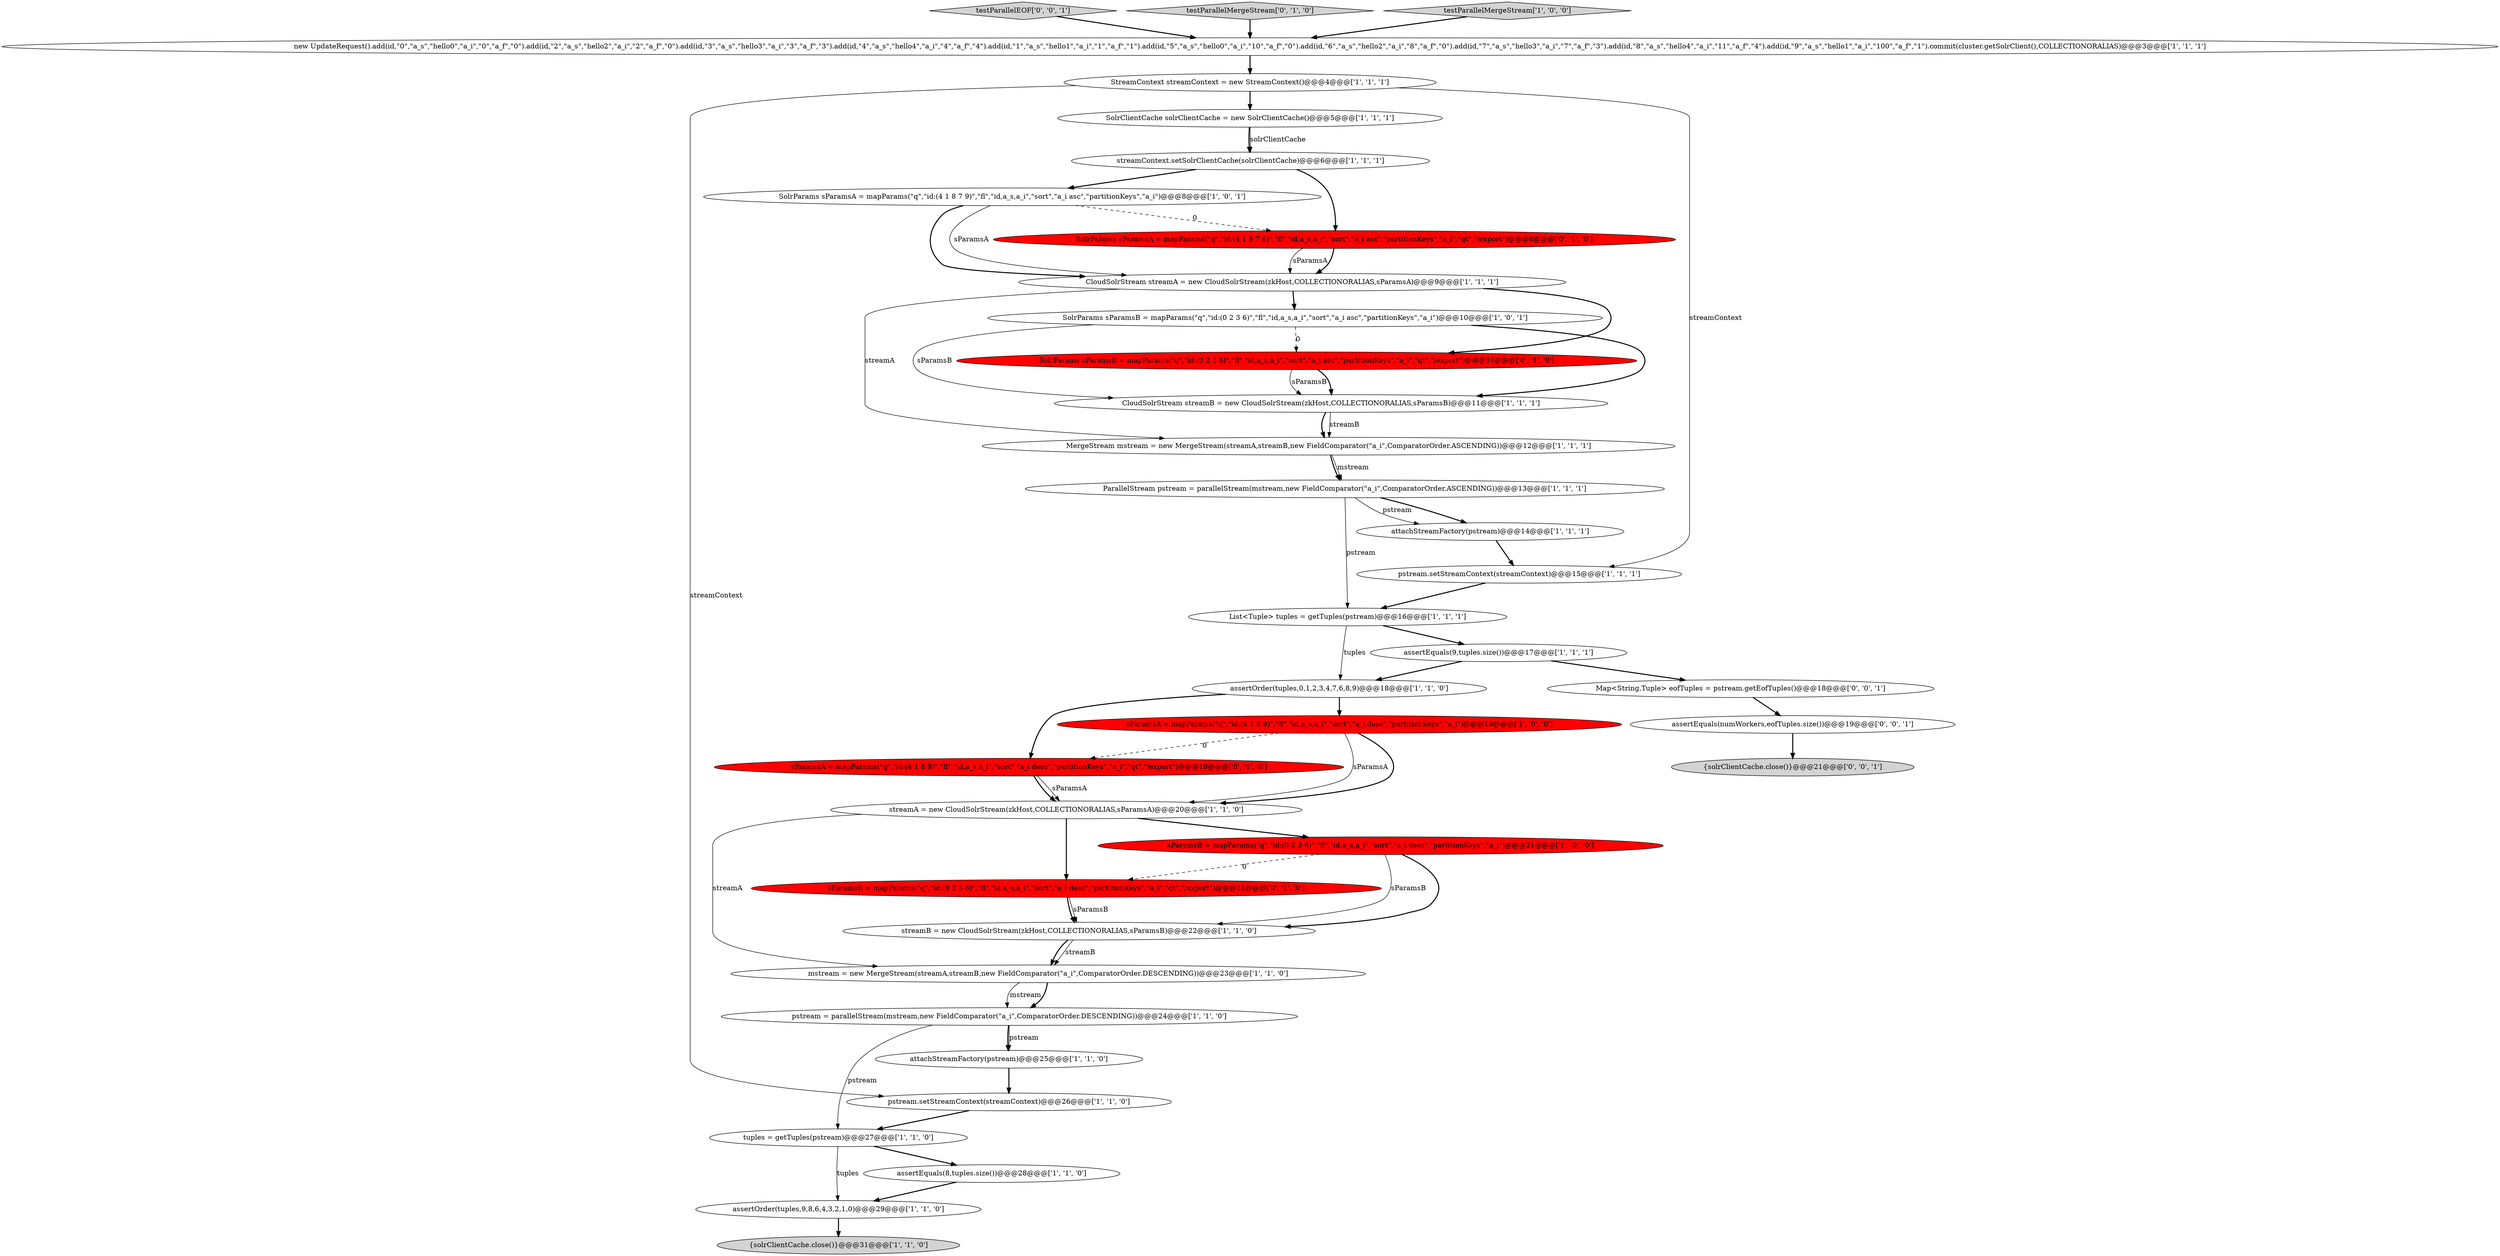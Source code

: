 digraph {
13 [style = filled, label = "streamContext.setSolrClientCache(solrClientCache)@@@6@@@['1', '1', '1']", fillcolor = white, shape = ellipse image = "AAA0AAABBB1BBB"];
0 [style = filled, label = "assertEquals(9,tuples.size())@@@17@@@['1', '1', '1']", fillcolor = white, shape = ellipse image = "AAA0AAABBB1BBB"];
22 [style = filled, label = "ParallelStream pstream = parallelStream(mstream,new FieldComparator(\"a_i\",ComparatorOrder.ASCENDING))@@@13@@@['1', '1', '1']", fillcolor = white, shape = ellipse image = "AAA0AAABBB1BBB"];
19 [style = filled, label = "{solrClientCache.close()}@@@31@@@['1', '1', '0']", fillcolor = lightgray, shape = ellipse image = "AAA0AAABBB1BBB"];
18 [style = filled, label = "tuples = getTuples(pstream)@@@27@@@['1', '1', '0']", fillcolor = white, shape = ellipse image = "AAA0AAABBB1BBB"];
25 [style = filled, label = "pstream = parallelStream(mstream,new FieldComparator(\"a_i\",ComparatorOrder.DESCENDING))@@@24@@@['1', '1', '0']", fillcolor = white, shape = ellipse image = "AAA0AAABBB1BBB"];
35 [style = filled, label = "testParallelEOF['0', '0', '1']", fillcolor = lightgray, shape = diamond image = "AAA0AAABBB3BBB"];
33 [style = filled, label = "Map<String,Tuple> eofTuples = pstream.getEofTuples()@@@18@@@['0', '0', '1']", fillcolor = white, shape = ellipse image = "AAA0AAABBB3BBB"];
5 [style = filled, label = "StreamContext streamContext = new StreamContext()@@@4@@@['1', '1', '1']", fillcolor = white, shape = ellipse image = "AAA0AAABBB1BBB"];
32 [style = filled, label = "testParallelMergeStream['0', '1', '0']", fillcolor = lightgray, shape = diamond image = "AAA0AAABBB2BBB"];
20 [style = filled, label = "streamB = new CloudSolrStream(zkHost,COLLECTIONORALIAS,sParamsB)@@@22@@@['1', '1', '0']", fillcolor = white, shape = ellipse image = "AAA0AAABBB1BBB"];
3 [style = filled, label = "testParallelMergeStream['1', '0', '0']", fillcolor = lightgray, shape = diamond image = "AAA0AAABBB1BBB"];
30 [style = filled, label = "sParamsA = mapParams(\"q\",\"id:(4 1 8 9)\",\"fl\",\"id,a_s,a_i\",\"sort\",\"a_i desc\",\"partitionKeys\",\"a_i\",\"qt\",\"/export\")@@@19@@@['0', '1', '0']", fillcolor = red, shape = ellipse image = "AAA1AAABBB2BBB"];
2 [style = filled, label = "sParamsA = mapParams(\"q\",\"id:(4 1 8 9)\",\"fl\",\"id,a_s,a_i\",\"sort\",\"a_i desc\",\"partitionKeys\",\"a_i\")@@@19@@@['1', '0', '0']", fillcolor = red, shape = ellipse image = "AAA1AAABBB1BBB"];
7 [style = filled, label = "mstream = new MergeStream(streamA,streamB,new FieldComparator(\"a_i\",ComparatorOrder.DESCENDING))@@@23@@@['1', '1', '0']", fillcolor = white, shape = ellipse image = "AAA0AAABBB1BBB"];
26 [style = filled, label = "pstream.setStreamContext(streamContext)@@@15@@@['1', '1', '1']", fillcolor = white, shape = ellipse image = "AAA0AAABBB1BBB"];
27 [style = filled, label = "attachStreamFactory(pstream)@@@25@@@['1', '1', '0']", fillcolor = white, shape = ellipse image = "AAA0AAABBB1BBB"];
12 [style = filled, label = "List<Tuple> tuples = getTuples(pstream)@@@16@@@['1', '1', '1']", fillcolor = white, shape = ellipse image = "AAA0AAABBB1BBB"];
9 [style = filled, label = "SolrParams sParamsB = mapParams(\"q\",\"id:(0 2 3 6)\",\"fl\",\"id,a_s,a_i\",\"sort\",\"a_i asc\",\"partitionKeys\",\"a_i\")@@@10@@@['1', '0', '1']", fillcolor = white, shape = ellipse image = "AAA0AAABBB1BBB"];
6 [style = filled, label = "CloudSolrStream streamB = new CloudSolrStream(zkHost,COLLECTIONORALIAS,sParamsB)@@@11@@@['1', '1', '1']", fillcolor = white, shape = ellipse image = "AAA0AAABBB1BBB"];
36 [style = filled, label = "{solrClientCache.close()}@@@21@@@['0', '0', '1']", fillcolor = lightgray, shape = ellipse image = "AAA0AAABBB3BBB"];
10 [style = filled, label = "assertOrder(tuples,9,8,6,4,3,2,1,0)@@@29@@@['1', '1', '0']", fillcolor = white, shape = ellipse image = "AAA0AAABBB1BBB"];
8 [style = filled, label = "streamA = new CloudSolrStream(zkHost,COLLECTIONORALIAS,sParamsA)@@@20@@@['1', '1', '0']", fillcolor = white, shape = ellipse image = "AAA0AAABBB1BBB"];
17 [style = filled, label = "pstream.setStreamContext(streamContext)@@@26@@@['1', '1', '0']", fillcolor = white, shape = ellipse image = "AAA0AAABBB1BBB"];
11 [style = filled, label = "new UpdateRequest().add(id,\"0\",\"a_s\",\"hello0\",\"a_i\",\"0\",\"a_f\",\"0\").add(id,\"2\",\"a_s\",\"hello2\",\"a_i\",\"2\",\"a_f\",\"0\").add(id,\"3\",\"a_s\",\"hello3\",\"a_i\",\"3\",\"a_f\",\"3\").add(id,\"4\",\"a_s\",\"hello4\",\"a_i\",\"4\",\"a_f\",\"4\").add(id,\"1\",\"a_s\",\"hello1\",\"a_i\",\"1\",\"a_f\",\"1\").add(id,\"5\",\"a_s\",\"hello0\",\"a_i\",\"10\",\"a_f\",\"0\").add(id,\"6\",\"a_s\",\"hello2\",\"a_i\",\"8\",\"a_f\",\"0\").add(id,\"7\",\"a_s\",\"hello3\",\"a_i\",\"7\",\"a_f\",\"3\").add(id,\"8\",\"a_s\",\"hello4\",\"a_i\",\"11\",\"a_f\",\"4\").add(id,\"9\",\"a_s\",\"hello1\",\"a_i\",\"100\",\"a_f\",\"1\").commit(cluster.getSolrClient(),COLLECTIONORALIAS)@@@3@@@['1', '1', '1']", fillcolor = white, shape = ellipse image = "AAA0AAABBB1BBB"];
31 [style = filled, label = "SolrParams sParamsB = mapParams(\"q\",\"id:(0 2 3 6)\",\"fl\",\"id,a_s,a_i\",\"sort\",\"a_i asc\",\"partitionKeys\",\"a_i\",\"qt\",\"/export\")@@@10@@@['0', '1', '0']", fillcolor = red, shape = ellipse image = "AAA1AAABBB2BBB"];
28 [style = filled, label = "sParamsB = mapParams(\"q\",\"id:(0 2 3 6)\",\"fl\",\"id,a_s,a_i\",\"sort\",\"a_i desc\",\"partitionKeys\",\"a_i\",\"qt\",\"/export\")@@@21@@@['0', '1', '0']", fillcolor = red, shape = ellipse image = "AAA1AAABBB2BBB"];
29 [style = filled, label = "SolrParams sParamsA = mapParams(\"q\",\"id:(4 1 8 7 9)\",\"fl\",\"id,a_s,a_i\",\"sort\",\"a_i asc\",\"partitionKeys\",\"a_i\",\"qt\",\"/export\")@@@8@@@['0', '1', '0']", fillcolor = red, shape = ellipse image = "AAA1AAABBB2BBB"];
15 [style = filled, label = "SolrParams sParamsA = mapParams(\"q\",\"id:(4 1 8 7 9)\",\"fl\",\"id,a_s,a_i\",\"sort\",\"a_i asc\",\"partitionKeys\",\"a_i\")@@@8@@@['1', '0', '1']", fillcolor = white, shape = ellipse image = "AAA0AAABBB1BBB"];
16 [style = filled, label = "CloudSolrStream streamA = new CloudSolrStream(zkHost,COLLECTIONORALIAS,sParamsA)@@@9@@@['1', '1', '1']", fillcolor = white, shape = ellipse image = "AAA0AAABBB1BBB"];
21 [style = filled, label = "attachStreamFactory(pstream)@@@14@@@['1', '1', '1']", fillcolor = white, shape = ellipse image = "AAA0AAABBB1BBB"];
23 [style = filled, label = "assertOrder(tuples,0,1,2,3,4,7,6,8,9)@@@18@@@['1', '1', '0']", fillcolor = white, shape = ellipse image = "AAA0AAABBB1BBB"];
1 [style = filled, label = "assertEquals(8,tuples.size())@@@28@@@['1', '1', '0']", fillcolor = white, shape = ellipse image = "AAA0AAABBB1BBB"];
4 [style = filled, label = "MergeStream mstream = new MergeStream(streamA,streamB,new FieldComparator(\"a_i\",ComparatorOrder.ASCENDING))@@@12@@@['1', '1', '1']", fillcolor = white, shape = ellipse image = "AAA0AAABBB1BBB"];
34 [style = filled, label = "assertEquals(numWorkers,eofTuples.size())@@@19@@@['0', '0', '1']", fillcolor = white, shape = ellipse image = "AAA0AAABBB3BBB"];
24 [style = filled, label = "sParamsB = mapParams(\"q\",\"id:(0 2 3 6)\",\"fl\",\"id,a_s,a_i\",\"sort\",\"a_i desc\",\"partitionKeys\",\"a_i\")@@@21@@@['1', '0', '0']", fillcolor = red, shape = ellipse image = "AAA1AAABBB1BBB"];
14 [style = filled, label = "SolrClientCache solrClientCache = new SolrClientCache()@@@5@@@['1', '1', '1']", fillcolor = white, shape = ellipse image = "AAA0AAABBB1BBB"];
8->28 [style = bold, label=""];
22->12 [style = solid, label="pstream"];
23->30 [style = bold, label=""];
28->20 [style = bold, label=""];
5->26 [style = solid, label="streamContext"];
28->20 [style = solid, label="sParamsB"];
18->10 [style = solid, label="tuples"];
10->19 [style = bold, label=""];
16->4 [style = solid, label="streamA"];
3->11 [style = bold, label=""];
22->21 [style = bold, label=""];
22->21 [style = solid, label="pstream"];
30->8 [style = solid, label="sParamsA"];
15->29 [style = dashed, label="0"];
31->6 [style = solid, label="sParamsB"];
5->14 [style = bold, label=""];
5->17 [style = solid, label="streamContext"];
15->16 [style = bold, label=""];
2->30 [style = dashed, label="0"];
12->0 [style = bold, label=""];
12->23 [style = solid, label="tuples"];
29->16 [style = solid, label="sParamsA"];
24->28 [style = dashed, label="0"];
9->6 [style = bold, label=""];
20->7 [style = solid, label="streamB"];
24->20 [style = bold, label=""];
25->27 [style = bold, label=""];
6->4 [style = bold, label=""];
11->5 [style = bold, label=""];
21->26 [style = bold, label=""];
26->12 [style = bold, label=""];
13->29 [style = bold, label=""];
2->8 [style = solid, label="sParamsA"];
25->18 [style = solid, label="pstream"];
0->23 [style = bold, label=""];
31->6 [style = bold, label=""];
0->33 [style = bold, label=""];
18->1 [style = bold, label=""];
9->31 [style = dashed, label="0"];
8->7 [style = solid, label="streamA"];
16->31 [style = bold, label=""];
34->36 [style = bold, label=""];
27->17 [style = bold, label=""];
15->16 [style = solid, label="sParamsA"];
24->20 [style = solid, label="sParamsB"];
7->25 [style = solid, label="mstream"];
7->25 [style = bold, label=""];
13->15 [style = bold, label=""];
23->2 [style = bold, label=""];
14->13 [style = bold, label=""];
30->8 [style = bold, label=""];
20->7 [style = bold, label=""];
14->13 [style = solid, label="solrClientCache"];
9->6 [style = solid, label="sParamsB"];
25->27 [style = solid, label="pstream"];
1->10 [style = bold, label=""];
32->11 [style = bold, label=""];
33->34 [style = bold, label=""];
29->16 [style = bold, label=""];
4->22 [style = bold, label=""];
4->22 [style = solid, label="mstream"];
16->9 [style = bold, label=""];
17->18 [style = bold, label=""];
2->8 [style = bold, label=""];
6->4 [style = solid, label="streamB"];
35->11 [style = bold, label=""];
8->24 [style = bold, label=""];
}
